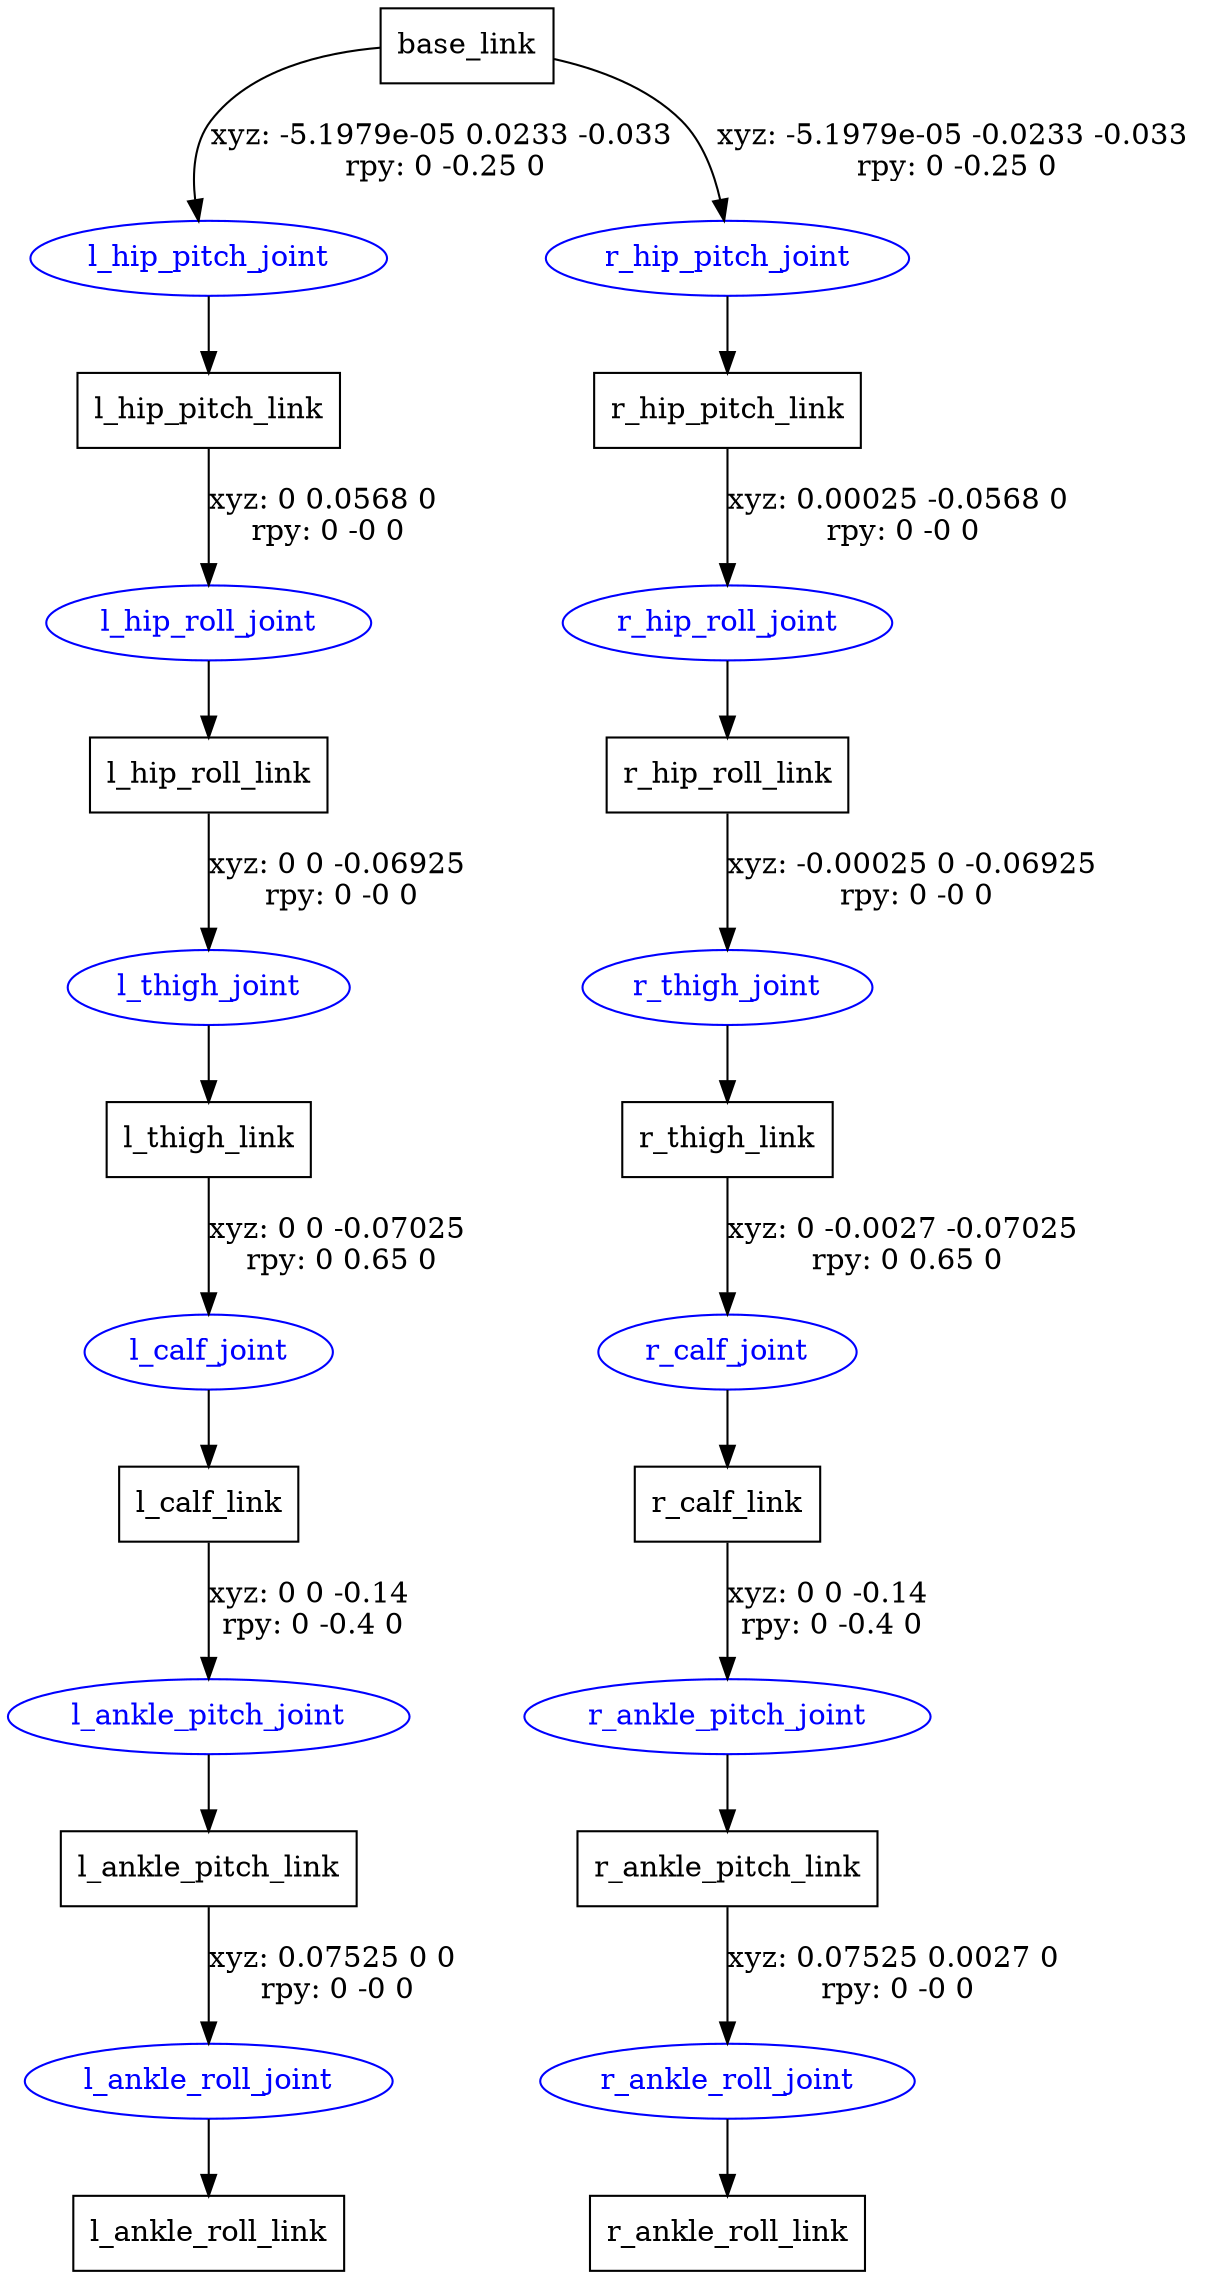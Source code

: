 digraph G {
node [shape=box];
"base_link" [label="base_link"];
"l_hip_pitch_link" [label="l_hip_pitch_link"];
"l_hip_roll_link" [label="l_hip_roll_link"];
"l_thigh_link" [label="l_thigh_link"];
"l_calf_link" [label="l_calf_link"];
"l_ankle_pitch_link" [label="l_ankle_pitch_link"];
"l_ankle_roll_link" [label="l_ankle_roll_link"];
"r_hip_pitch_link" [label="r_hip_pitch_link"];
"r_hip_roll_link" [label="r_hip_roll_link"];
"r_thigh_link" [label="r_thigh_link"];
"r_calf_link" [label="r_calf_link"];
"r_ankle_pitch_link" [label="r_ankle_pitch_link"];
"r_ankle_roll_link" [label="r_ankle_roll_link"];
node [shape=ellipse, color=blue, fontcolor=blue];
"base_link" -> "l_hip_pitch_joint" [label="xyz: -5.1979e-05 0.0233 -0.033 \nrpy: 0 -0.25 0"]
"l_hip_pitch_joint" -> "l_hip_pitch_link"
"l_hip_pitch_link" -> "l_hip_roll_joint" [label="xyz: 0 0.0568 0 \nrpy: 0 -0 0"]
"l_hip_roll_joint" -> "l_hip_roll_link"
"l_hip_roll_link" -> "l_thigh_joint" [label="xyz: 0 0 -0.06925 \nrpy: 0 -0 0"]
"l_thigh_joint" -> "l_thigh_link"
"l_thigh_link" -> "l_calf_joint" [label="xyz: 0 0 -0.07025 \nrpy: 0 0.65 0"]
"l_calf_joint" -> "l_calf_link"
"l_calf_link" -> "l_ankle_pitch_joint" [label="xyz: 0 0 -0.14 \nrpy: 0 -0.4 0"]
"l_ankle_pitch_joint" -> "l_ankle_pitch_link"
"l_ankle_pitch_link" -> "l_ankle_roll_joint" [label="xyz: 0.07525 0 0 \nrpy: 0 -0 0"]
"l_ankle_roll_joint" -> "l_ankle_roll_link"
"base_link" -> "r_hip_pitch_joint" [label="xyz: -5.1979e-05 -0.0233 -0.033 \nrpy: 0 -0.25 0"]
"r_hip_pitch_joint" -> "r_hip_pitch_link"
"r_hip_pitch_link" -> "r_hip_roll_joint" [label="xyz: 0.00025 -0.0568 0 \nrpy: 0 -0 0"]
"r_hip_roll_joint" -> "r_hip_roll_link"
"r_hip_roll_link" -> "r_thigh_joint" [label="xyz: -0.00025 0 -0.06925 \nrpy: 0 -0 0"]
"r_thigh_joint" -> "r_thigh_link"
"r_thigh_link" -> "r_calf_joint" [label="xyz: 0 -0.0027 -0.07025 \nrpy: 0 0.65 0"]
"r_calf_joint" -> "r_calf_link"
"r_calf_link" -> "r_ankle_pitch_joint" [label="xyz: 0 0 -0.14 \nrpy: 0 -0.4 0"]
"r_ankle_pitch_joint" -> "r_ankle_pitch_link"
"r_ankle_pitch_link" -> "r_ankle_roll_joint" [label="xyz: 0.07525 0.0027 0 \nrpy: 0 -0 0"]
"r_ankle_roll_joint" -> "r_ankle_roll_link"
}
